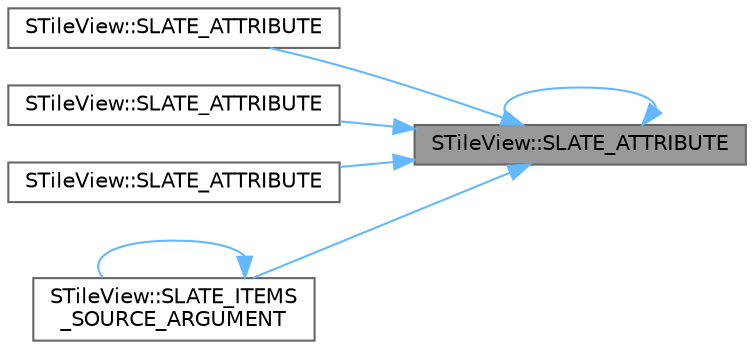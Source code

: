 digraph "STileView::SLATE_ATTRIBUTE"
{
 // INTERACTIVE_SVG=YES
 // LATEX_PDF_SIZE
  bgcolor="transparent";
  edge [fontname=Helvetica,fontsize=10,labelfontname=Helvetica,labelfontsize=10];
  node [fontname=Helvetica,fontsize=10,shape=box,height=0.2,width=0.4];
  rankdir="RL";
  Node1 [id="Node000001",label="STileView::SLATE_ATTRIBUTE",height=0.2,width=0.4,color="gray40", fillcolor="grey60", style="filled", fontcolor="black",tooltip=" "];
  Node1 -> Node2 [id="edge1_Node000001_Node000002",dir="back",color="steelblue1",style="solid",tooltip=" "];
  Node2 [id="Node000002",label="STileView::SLATE_ATTRIBUTE",height=0.2,width=0.4,color="grey40", fillcolor="white", style="filled",URL="$d0/d1a/classSTileView.html#a41b330309ed1aac390d7f644c96a486e",tooltip="Assign this to get more diagnostics from the list view."];
  Node1 -> Node3 [id="edge2_Node000001_Node000003",dir="back",color="steelblue1",style="solid",tooltip=" "];
  Node3 [id="Node000003",label="STileView::SLATE_ATTRIBUTE",height=0.2,width=0.4,color="grey40", fillcolor="white", style="filled",URL="$d0/d1a/classSTileView.html#a50f8f52140b7006c2c50c5231444e5dc",tooltip=" "];
  Node1 -> Node4 [id="edge3_Node000001_Node000004",dir="back",color="steelblue1",style="solid",tooltip=" "];
  Node4 [id="Node000004",label="STileView::SLATE_ATTRIBUTE",height=0.2,width=0.4,color="grey40", fillcolor="white", style="filled",URL="$d0/d1a/classSTileView.html#a6848afdb918750f46f746a7e258eba59",tooltip=" "];
  Node1 -> Node1 [id="edge4_Node000001_Node000001",dir="back",color="steelblue1",style="solid",tooltip=" "];
  Node1 -> Node5 [id="edge5_Node000001_Node000005",dir="back",color="steelblue1",style="solid",tooltip=" "];
  Node5 [id="Node000005",label="STileView::SLATE_ITEMS\l_SOURCE_ARGUMENT",height=0.2,width=0.4,color="grey40", fillcolor="white", style="filled",URL="$d0/d1a/classSTileView.html#a3b4b155655f840f8765e409f430da6d8",tooltip=" "];
  Node5 -> Node5 [id="edge6_Node000005_Node000005",dir="back",color="steelblue1",style="solid",tooltip=" "];
}
